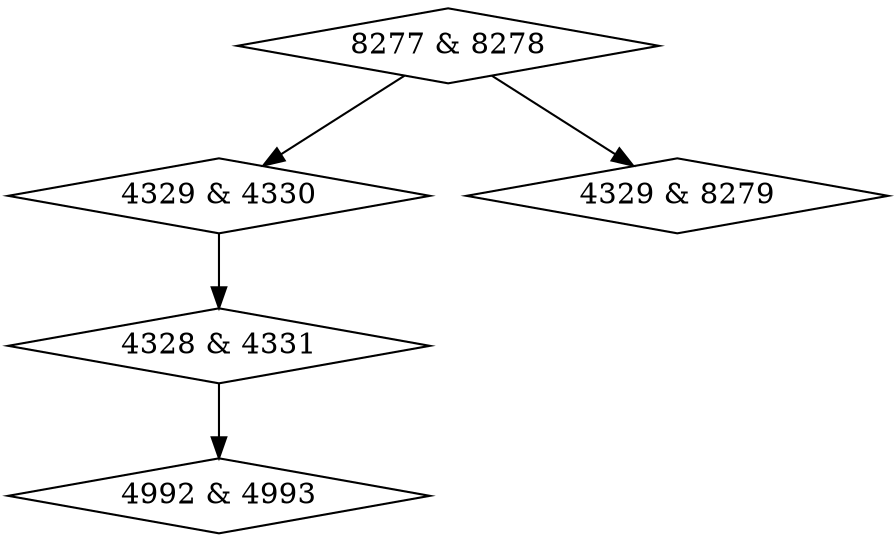 digraph {
0 [label = "4328 & 4331", shape = diamond];
1 [label = "4329 & 4330", shape = diamond];
2 [label = "4329 & 8279", shape = diamond];
3 [label = "4992 & 4993", shape = diamond];
4 [label = "8277 & 8278", shape = diamond];
0->3;
1->0;
4->1;
4->2;
}
